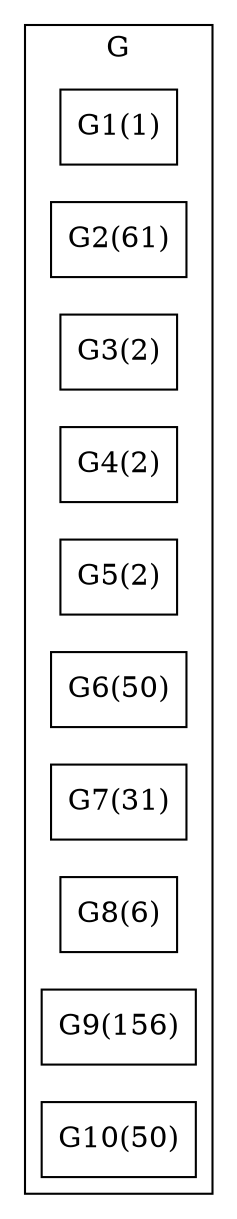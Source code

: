 strict graph BCG {
rankdir=LR;
splines=true;
ranksep="8 equally";
concentrate = true;
node [shape=rectangle];
subgraph cluster_G {
label = "G";
color=black;
rank="same"
G1 [label="G1(1)"];
G2 [label="G2(61)"];
G3 [label="G3(2)"];
G4 [label="G4(2)"];
G5 [label="G5(2)"];
G6 [label="G6(50)"];
G7 [label="G7(31)"];
G8 [label="G8(6)"];
G9 [label="G9(156)"];
G10 [label="G10(50)"];
}
subgraph cluster_P {
label = "P";
color="black";
rank="same"
}
}
